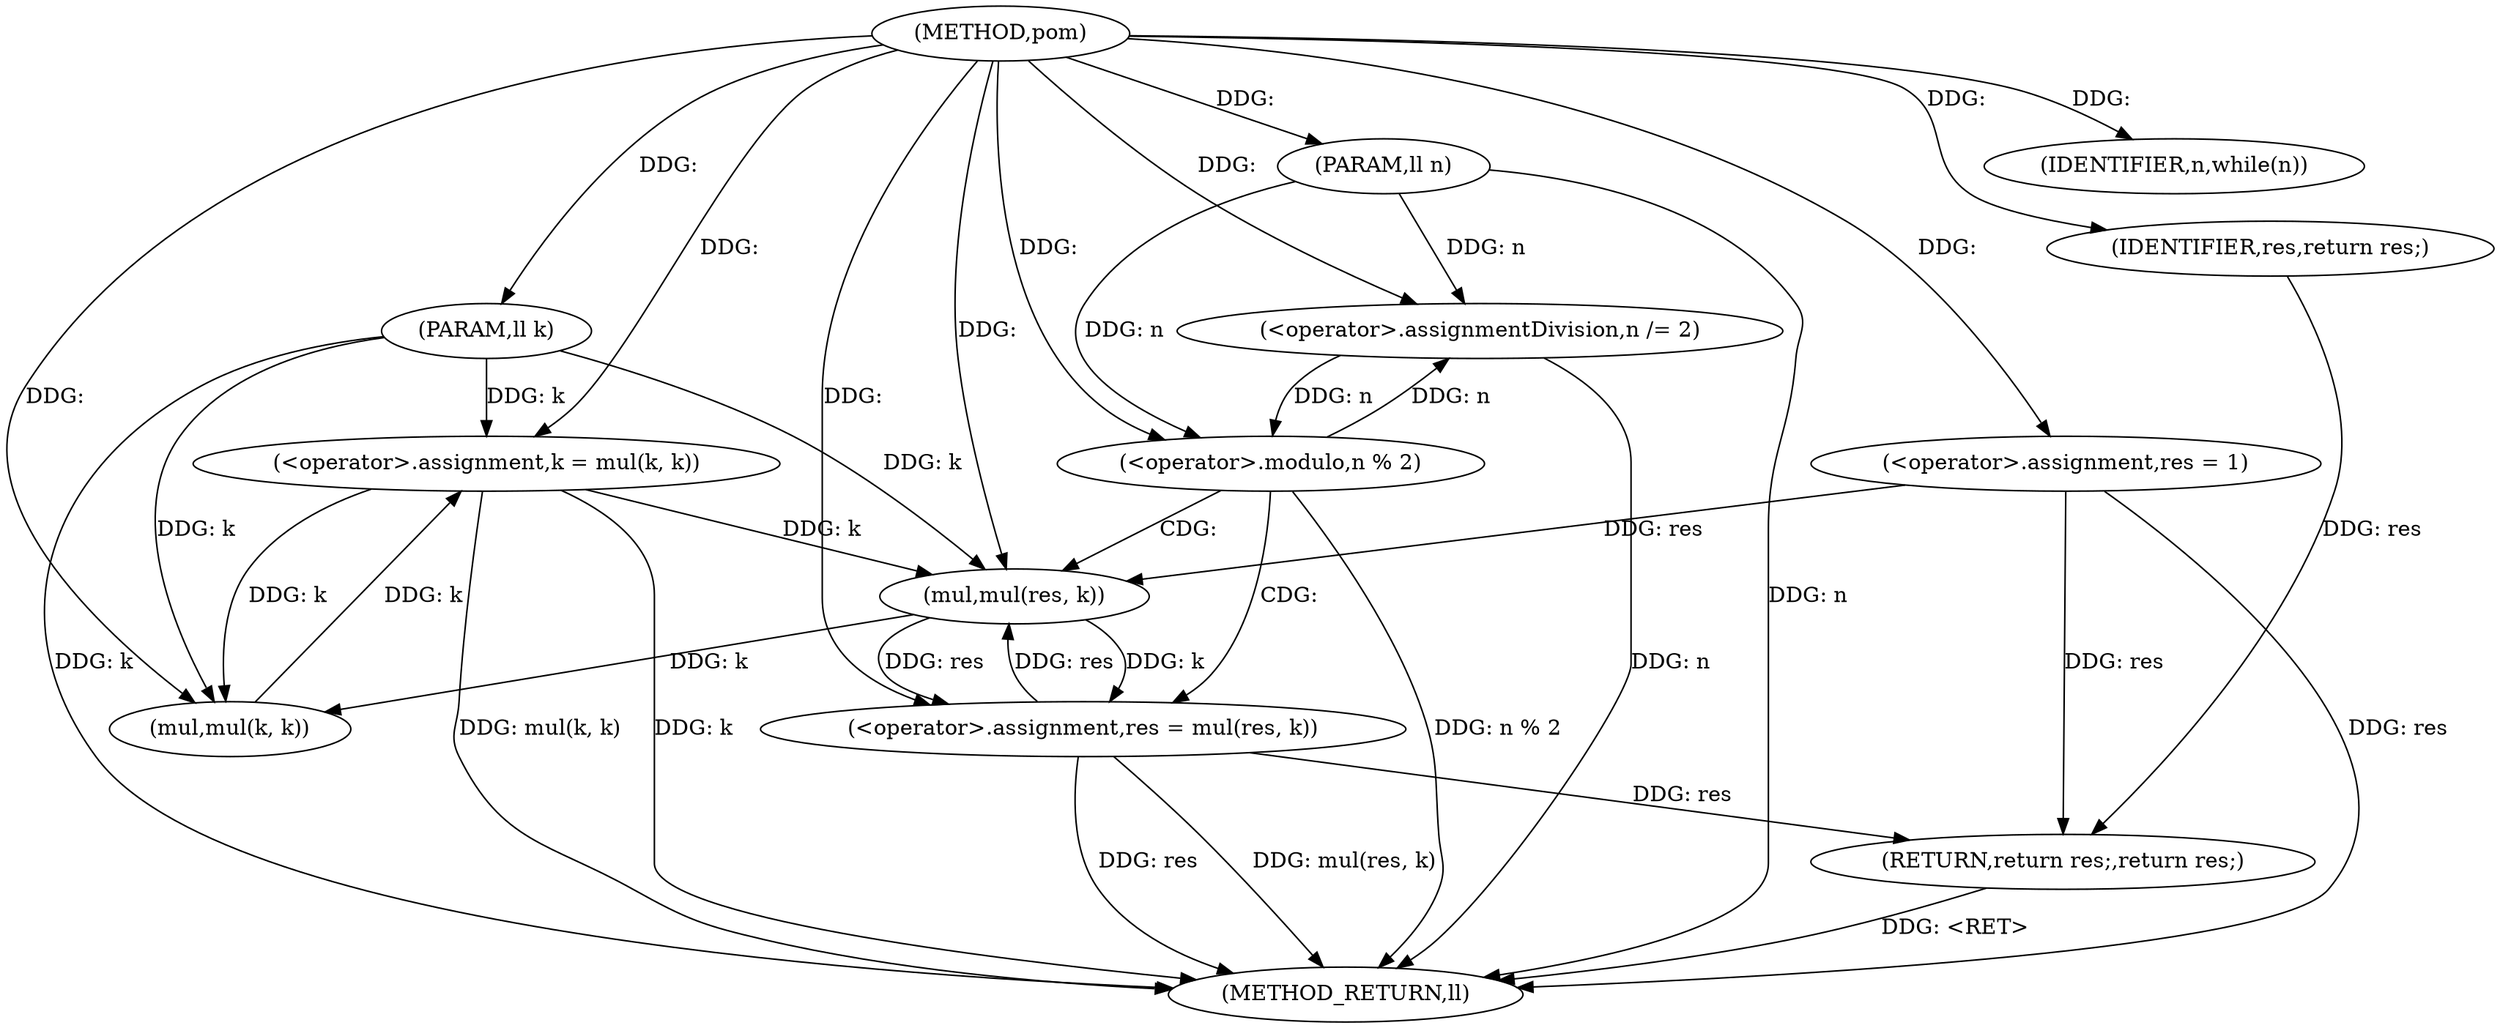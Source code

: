 digraph "pom" {  
"1000192" [label = "(METHOD,pom)" ]
"1000222" [label = "(METHOD_RETURN,ll)" ]
"1000193" [label = "(PARAM,ll k)" ]
"1000194" [label = "(PARAM,ll n)" ]
"1000197" [label = "(<operator>.assignment,res = 1)" ]
"1000220" [label = "(RETURN,return res;,return res;)" ]
"1000201" [label = "(IDENTIFIER,n,while(n))" ]
"1000221" [label = "(IDENTIFIER,res,return res;)" ]
"1000212" [label = "(<operator>.assignment,k = mul(k, k))" ]
"1000217" [label = "(<operator>.assignmentDivision,n /= 2)" ]
"1000204" [label = "(<operator>.modulo,n % 2)" ]
"1000207" [label = "(<operator>.assignment,res = mul(res, k))" ]
"1000214" [label = "(mul,mul(k, k))" ]
"1000209" [label = "(mul,mul(res, k))" ]
  "1000220" -> "1000222"  [ label = "DDG: <RET>"] 
  "1000193" -> "1000222"  [ label = "DDG: k"] 
  "1000194" -> "1000222"  [ label = "DDG: n"] 
  "1000197" -> "1000222"  [ label = "DDG: res"] 
  "1000204" -> "1000222"  [ label = "DDG: n % 2"] 
  "1000207" -> "1000222"  [ label = "DDG: res"] 
  "1000207" -> "1000222"  [ label = "DDG: mul(res, k)"] 
  "1000212" -> "1000222"  [ label = "DDG: k"] 
  "1000212" -> "1000222"  [ label = "DDG: mul(k, k)"] 
  "1000217" -> "1000222"  [ label = "DDG: n"] 
  "1000192" -> "1000193"  [ label = "DDG: "] 
  "1000192" -> "1000194"  [ label = "DDG: "] 
  "1000192" -> "1000197"  [ label = "DDG: "] 
  "1000221" -> "1000220"  [ label = "DDG: res"] 
  "1000197" -> "1000220"  [ label = "DDG: res"] 
  "1000207" -> "1000220"  [ label = "DDG: res"] 
  "1000192" -> "1000201"  [ label = "DDG: "] 
  "1000192" -> "1000221"  [ label = "DDG: "] 
  "1000214" -> "1000212"  [ label = "DDG: k"] 
  "1000192" -> "1000217"  [ label = "DDG: "] 
  "1000209" -> "1000207"  [ label = "DDG: res"] 
  "1000209" -> "1000207"  [ label = "DDG: k"] 
  "1000193" -> "1000212"  [ label = "DDG: k"] 
  "1000192" -> "1000212"  [ label = "DDG: "] 
  "1000204" -> "1000217"  [ label = "DDG: n"] 
  "1000194" -> "1000217"  [ label = "DDG: n"] 
  "1000217" -> "1000204"  [ label = "DDG: n"] 
  "1000194" -> "1000204"  [ label = "DDG: n"] 
  "1000192" -> "1000204"  [ label = "DDG: "] 
  "1000192" -> "1000207"  [ label = "DDG: "] 
  "1000209" -> "1000214"  [ label = "DDG: k"] 
  "1000212" -> "1000214"  [ label = "DDG: k"] 
  "1000193" -> "1000214"  [ label = "DDG: k"] 
  "1000192" -> "1000214"  [ label = "DDG: "] 
  "1000197" -> "1000209"  [ label = "DDG: res"] 
  "1000207" -> "1000209"  [ label = "DDG: res"] 
  "1000192" -> "1000209"  [ label = "DDG: "] 
  "1000212" -> "1000209"  [ label = "DDG: k"] 
  "1000193" -> "1000209"  [ label = "DDG: k"] 
  "1000204" -> "1000209"  [ label = "CDG: "] 
  "1000204" -> "1000207"  [ label = "CDG: "] 
}
